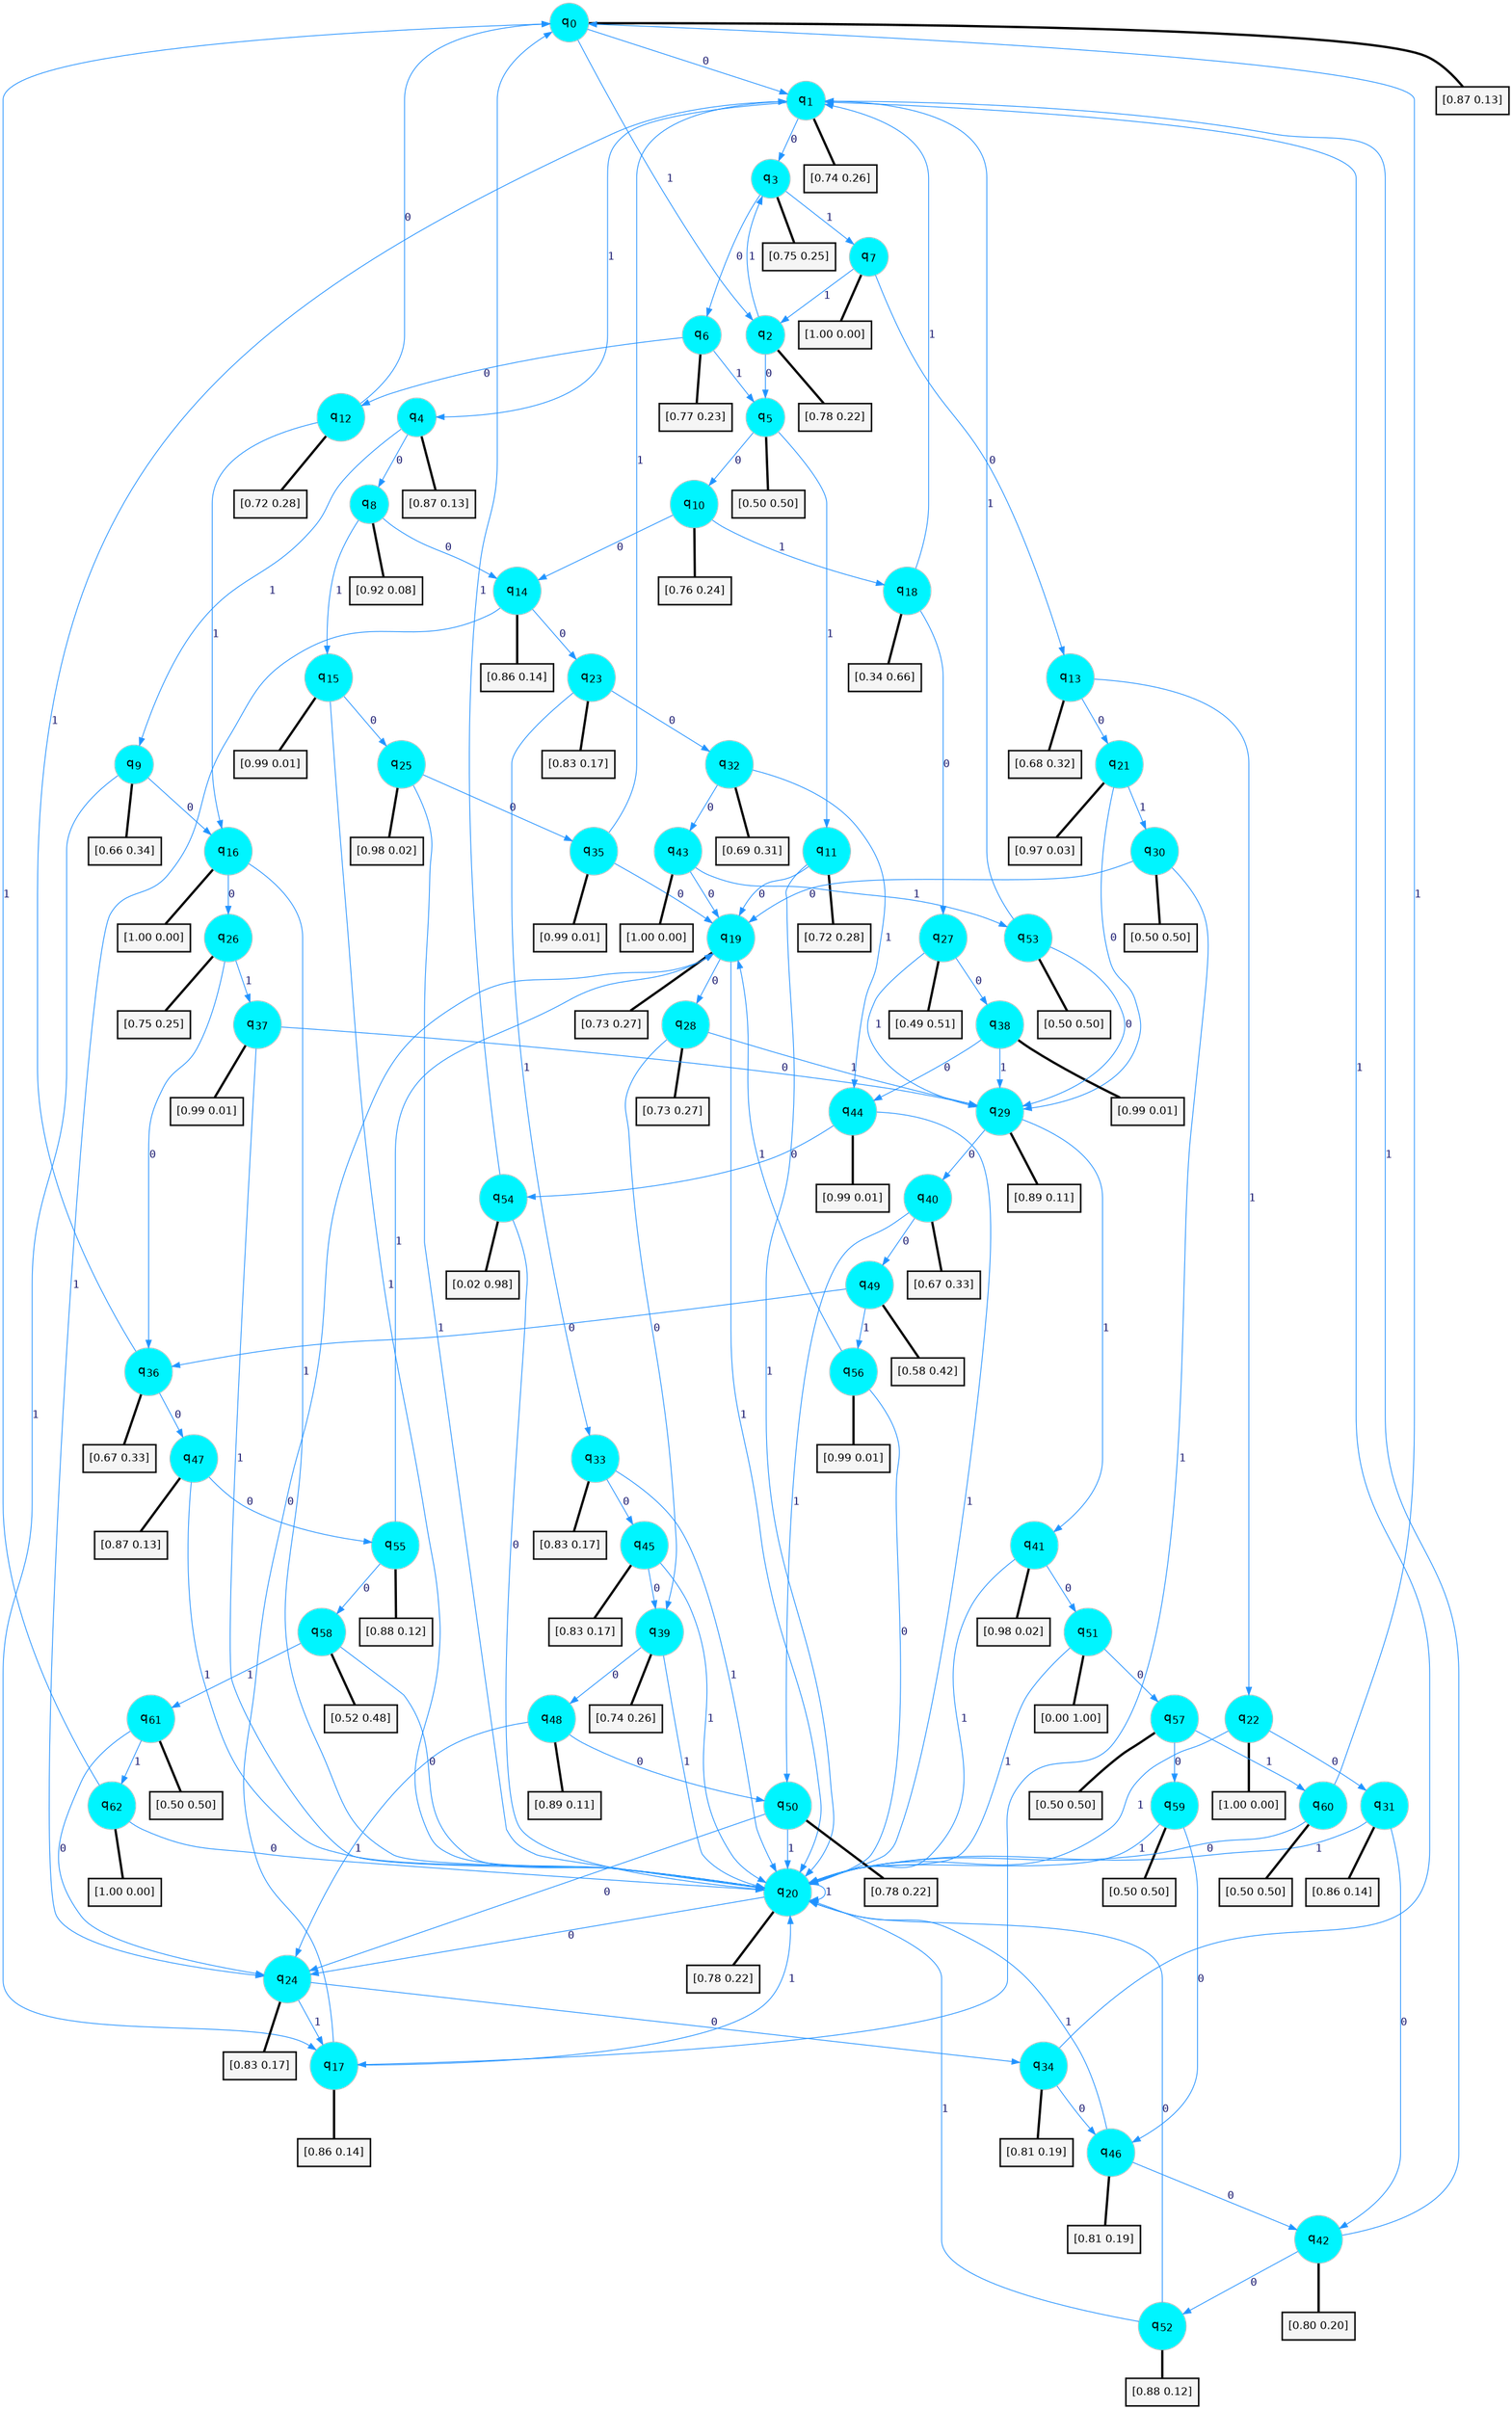 digraph G {
graph [
bgcolor=transparent, dpi=300, rankdir=TD, size="40,25"];
node [
color=gray, fillcolor=turquoise1, fontcolor=black, fontname=Helvetica, fontsize=16, fontweight=bold, shape=circle, style=filled];
edge [
arrowsize=1, color=dodgerblue1, fontcolor=midnightblue, fontname=courier, fontweight=bold, penwidth=1, style=solid, weight=20];
0[label=<q<SUB>0</SUB>>];
1[label=<q<SUB>1</SUB>>];
2[label=<q<SUB>2</SUB>>];
3[label=<q<SUB>3</SUB>>];
4[label=<q<SUB>4</SUB>>];
5[label=<q<SUB>5</SUB>>];
6[label=<q<SUB>6</SUB>>];
7[label=<q<SUB>7</SUB>>];
8[label=<q<SUB>8</SUB>>];
9[label=<q<SUB>9</SUB>>];
10[label=<q<SUB>10</SUB>>];
11[label=<q<SUB>11</SUB>>];
12[label=<q<SUB>12</SUB>>];
13[label=<q<SUB>13</SUB>>];
14[label=<q<SUB>14</SUB>>];
15[label=<q<SUB>15</SUB>>];
16[label=<q<SUB>16</SUB>>];
17[label=<q<SUB>17</SUB>>];
18[label=<q<SUB>18</SUB>>];
19[label=<q<SUB>19</SUB>>];
20[label=<q<SUB>20</SUB>>];
21[label=<q<SUB>21</SUB>>];
22[label=<q<SUB>22</SUB>>];
23[label=<q<SUB>23</SUB>>];
24[label=<q<SUB>24</SUB>>];
25[label=<q<SUB>25</SUB>>];
26[label=<q<SUB>26</SUB>>];
27[label=<q<SUB>27</SUB>>];
28[label=<q<SUB>28</SUB>>];
29[label=<q<SUB>29</SUB>>];
30[label=<q<SUB>30</SUB>>];
31[label=<q<SUB>31</SUB>>];
32[label=<q<SUB>32</SUB>>];
33[label=<q<SUB>33</SUB>>];
34[label=<q<SUB>34</SUB>>];
35[label=<q<SUB>35</SUB>>];
36[label=<q<SUB>36</SUB>>];
37[label=<q<SUB>37</SUB>>];
38[label=<q<SUB>38</SUB>>];
39[label=<q<SUB>39</SUB>>];
40[label=<q<SUB>40</SUB>>];
41[label=<q<SUB>41</SUB>>];
42[label=<q<SUB>42</SUB>>];
43[label=<q<SUB>43</SUB>>];
44[label=<q<SUB>44</SUB>>];
45[label=<q<SUB>45</SUB>>];
46[label=<q<SUB>46</SUB>>];
47[label=<q<SUB>47</SUB>>];
48[label=<q<SUB>48</SUB>>];
49[label=<q<SUB>49</SUB>>];
50[label=<q<SUB>50</SUB>>];
51[label=<q<SUB>51</SUB>>];
52[label=<q<SUB>52</SUB>>];
53[label=<q<SUB>53</SUB>>];
54[label=<q<SUB>54</SUB>>];
55[label=<q<SUB>55</SUB>>];
56[label=<q<SUB>56</SUB>>];
57[label=<q<SUB>57</SUB>>];
58[label=<q<SUB>58</SUB>>];
59[label=<q<SUB>59</SUB>>];
60[label=<q<SUB>60</SUB>>];
61[label=<q<SUB>61</SUB>>];
62[label=<q<SUB>62</SUB>>];
63[label="[0.87 0.13]", shape=box,fontcolor=black, fontname=Helvetica, fontsize=14, penwidth=2, fillcolor=whitesmoke,color=black];
64[label="[0.74 0.26]", shape=box,fontcolor=black, fontname=Helvetica, fontsize=14, penwidth=2, fillcolor=whitesmoke,color=black];
65[label="[0.78 0.22]", shape=box,fontcolor=black, fontname=Helvetica, fontsize=14, penwidth=2, fillcolor=whitesmoke,color=black];
66[label="[0.75 0.25]", shape=box,fontcolor=black, fontname=Helvetica, fontsize=14, penwidth=2, fillcolor=whitesmoke,color=black];
67[label="[0.87 0.13]", shape=box,fontcolor=black, fontname=Helvetica, fontsize=14, penwidth=2, fillcolor=whitesmoke,color=black];
68[label="[0.50 0.50]", shape=box,fontcolor=black, fontname=Helvetica, fontsize=14, penwidth=2, fillcolor=whitesmoke,color=black];
69[label="[0.77 0.23]", shape=box,fontcolor=black, fontname=Helvetica, fontsize=14, penwidth=2, fillcolor=whitesmoke,color=black];
70[label="[1.00 0.00]", shape=box,fontcolor=black, fontname=Helvetica, fontsize=14, penwidth=2, fillcolor=whitesmoke,color=black];
71[label="[0.92 0.08]", shape=box,fontcolor=black, fontname=Helvetica, fontsize=14, penwidth=2, fillcolor=whitesmoke,color=black];
72[label="[0.66 0.34]", shape=box,fontcolor=black, fontname=Helvetica, fontsize=14, penwidth=2, fillcolor=whitesmoke,color=black];
73[label="[0.76 0.24]", shape=box,fontcolor=black, fontname=Helvetica, fontsize=14, penwidth=2, fillcolor=whitesmoke,color=black];
74[label="[0.72 0.28]", shape=box,fontcolor=black, fontname=Helvetica, fontsize=14, penwidth=2, fillcolor=whitesmoke,color=black];
75[label="[0.72 0.28]", shape=box,fontcolor=black, fontname=Helvetica, fontsize=14, penwidth=2, fillcolor=whitesmoke,color=black];
76[label="[0.68 0.32]", shape=box,fontcolor=black, fontname=Helvetica, fontsize=14, penwidth=2, fillcolor=whitesmoke,color=black];
77[label="[0.86 0.14]", shape=box,fontcolor=black, fontname=Helvetica, fontsize=14, penwidth=2, fillcolor=whitesmoke,color=black];
78[label="[0.99 0.01]", shape=box,fontcolor=black, fontname=Helvetica, fontsize=14, penwidth=2, fillcolor=whitesmoke,color=black];
79[label="[1.00 0.00]", shape=box,fontcolor=black, fontname=Helvetica, fontsize=14, penwidth=2, fillcolor=whitesmoke,color=black];
80[label="[0.86 0.14]", shape=box,fontcolor=black, fontname=Helvetica, fontsize=14, penwidth=2, fillcolor=whitesmoke,color=black];
81[label="[0.34 0.66]", shape=box,fontcolor=black, fontname=Helvetica, fontsize=14, penwidth=2, fillcolor=whitesmoke,color=black];
82[label="[0.73 0.27]", shape=box,fontcolor=black, fontname=Helvetica, fontsize=14, penwidth=2, fillcolor=whitesmoke,color=black];
83[label="[0.78 0.22]", shape=box,fontcolor=black, fontname=Helvetica, fontsize=14, penwidth=2, fillcolor=whitesmoke,color=black];
84[label="[0.97 0.03]", shape=box,fontcolor=black, fontname=Helvetica, fontsize=14, penwidth=2, fillcolor=whitesmoke,color=black];
85[label="[1.00 0.00]", shape=box,fontcolor=black, fontname=Helvetica, fontsize=14, penwidth=2, fillcolor=whitesmoke,color=black];
86[label="[0.83 0.17]", shape=box,fontcolor=black, fontname=Helvetica, fontsize=14, penwidth=2, fillcolor=whitesmoke,color=black];
87[label="[0.83 0.17]", shape=box,fontcolor=black, fontname=Helvetica, fontsize=14, penwidth=2, fillcolor=whitesmoke,color=black];
88[label="[0.98 0.02]", shape=box,fontcolor=black, fontname=Helvetica, fontsize=14, penwidth=2, fillcolor=whitesmoke,color=black];
89[label="[0.75 0.25]", shape=box,fontcolor=black, fontname=Helvetica, fontsize=14, penwidth=2, fillcolor=whitesmoke,color=black];
90[label="[0.49 0.51]", shape=box,fontcolor=black, fontname=Helvetica, fontsize=14, penwidth=2, fillcolor=whitesmoke,color=black];
91[label="[0.73 0.27]", shape=box,fontcolor=black, fontname=Helvetica, fontsize=14, penwidth=2, fillcolor=whitesmoke,color=black];
92[label="[0.89 0.11]", shape=box,fontcolor=black, fontname=Helvetica, fontsize=14, penwidth=2, fillcolor=whitesmoke,color=black];
93[label="[0.50 0.50]", shape=box,fontcolor=black, fontname=Helvetica, fontsize=14, penwidth=2, fillcolor=whitesmoke,color=black];
94[label="[0.86 0.14]", shape=box,fontcolor=black, fontname=Helvetica, fontsize=14, penwidth=2, fillcolor=whitesmoke,color=black];
95[label="[0.69 0.31]", shape=box,fontcolor=black, fontname=Helvetica, fontsize=14, penwidth=2, fillcolor=whitesmoke,color=black];
96[label="[0.83 0.17]", shape=box,fontcolor=black, fontname=Helvetica, fontsize=14, penwidth=2, fillcolor=whitesmoke,color=black];
97[label="[0.81 0.19]", shape=box,fontcolor=black, fontname=Helvetica, fontsize=14, penwidth=2, fillcolor=whitesmoke,color=black];
98[label="[0.99 0.01]", shape=box,fontcolor=black, fontname=Helvetica, fontsize=14, penwidth=2, fillcolor=whitesmoke,color=black];
99[label="[0.67 0.33]", shape=box,fontcolor=black, fontname=Helvetica, fontsize=14, penwidth=2, fillcolor=whitesmoke,color=black];
100[label="[0.99 0.01]", shape=box,fontcolor=black, fontname=Helvetica, fontsize=14, penwidth=2, fillcolor=whitesmoke,color=black];
101[label="[0.99 0.01]", shape=box,fontcolor=black, fontname=Helvetica, fontsize=14, penwidth=2, fillcolor=whitesmoke,color=black];
102[label="[0.74 0.26]", shape=box,fontcolor=black, fontname=Helvetica, fontsize=14, penwidth=2, fillcolor=whitesmoke,color=black];
103[label="[0.67 0.33]", shape=box,fontcolor=black, fontname=Helvetica, fontsize=14, penwidth=2, fillcolor=whitesmoke,color=black];
104[label="[0.98 0.02]", shape=box,fontcolor=black, fontname=Helvetica, fontsize=14, penwidth=2, fillcolor=whitesmoke,color=black];
105[label="[0.80 0.20]", shape=box,fontcolor=black, fontname=Helvetica, fontsize=14, penwidth=2, fillcolor=whitesmoke,color=black];
106[label="[1.00 0.00]", shape=box,fontcolor=black, fontname=Helvetica, fontsize=14, penwidth=2, fillcolor=whitesmoke,color=black];
107[label="[0.99 0.01]", shape=box,fontcolor=black, fontname=Helvetica, fontsize=14, penwidth=2, fillcolor=whitesmoke,color=black];
108[label="[0.83 0.17]", shape=box,fontcolor=black, fontname=Helvetica, fontsize=14, penwidth=2, fillcolor=whitesmoke,color=black];
109[label="[0.81 0.19]", shape=box,fontcolor=black, fontname=Helvetica, fontsize=14, penwidth=2, fillcolor=whitesmoke,color=black];
110[label="[0.87 0.13]", shape=box,fontcolor=black, fontname=Helvetica, fontsize=14, penwidth=2, fillcolor=whitesmoke,color=black];
111[label="[0.89 0.11]", shape=box,fontcolor=black, fontname=Helvetica, fontsize=14, penwidth=2, fillcolor=whitesmoke,color=black];
112[label="[0.58 0.42]", shape=box,fontcolor=black, fontname=Helvetica, fontsize=14, penwidth=2, fillcolor=whitesmoke,color=black];
113[label="[0.78 0.22]", shape=box,fontcolor=black, fontname=Helvetica, fontsize=14, penwidth=2, fillcolor=whitesmoke,color=black];
114[label="[0.00 1.00]", shape=box,fontcolor=black, fontname=Helvetica, fontsize=14, penwidth=2, fillcolor=whitesmoke,color=black];
115[label="[0.88 0.12]", shape=box,fontcolor=black, fontname=Helvetica, fontsize=14, penwidth=2, fillcolor=whitesmoke,color=black];
116[label="[0.50 0.50]", shape=box,fontcolor=black, fontname=Helvetica, fontsize=14, penwidth=2, fillcolor=whitesmoke,color=black];
117[label="[0.02 0.98]", shape=box,fontcolor=black, fontname=Helvetica, fontsize=14, penwidth=2, fillcolor=whitesmoke,color=black];
118[label="[0.88 0.12]", shape=box,fontcolor=black, fontname=Helvetica, fontsize=14, penwidth=2, fillcolor=whitesmoke,color=black];
119[label="[0.99 0.01]", shape=box,fontcolor=black, fontname=Helvetica, fontsize=14, penwidth=2, fillcolor=whitesmoke,color=black];
120[label="[0.50 0.50]", shape=box,fontcolor=black, fontname=Helvetica, fontsize=14, penwidth=2, fillcolor=whitesmoke,color=black];
121[label="[0.52 0.48]", shape=box,fontcolor=black, fontname=Helvetica, fontsize=14, penwidth=2, fillcolor=whitesmoke,color=black];
122[label="[0.50 0.50]", shape=box,fontcolor=black, fontname=Helvetica, fontsize=14, penwidth=2, fillcolor=whitesmoke,color=black];
123[label="[0.50 0.50]", shape=box,fontcolor=black, fontname=Helvetica, fontsize=14, penwidth=2, fillcolor=whitesmoke,color=black];
124[label="[0.50 0.50]", shape=box,fontcolor=black, fontname=Helvetica, fontsize=14, penwidth=2, fillcolor=whitesmoke,color=black];
125[label="[1.00 0.00]", shape=box,fontcolor=black, fontname=Helvetica, fontsize=14, penwidth=2, fillcolor=whitesmoke,color=black];
0->1 [label=0];
0->2 [label=1];
0->63 [arrowhead=none, penwidth=3,color=black];
1->3 [label=0];
1->4 [label=1];
1->64 [arrowhead=none, penwidth=3,color=black];
2->5 [label=0];
2->3 [label=1];
2->65 [arrowhead=none, penwidth=3,color=black];
3->6 [label=0];
3->7 [label=1];
3->66 [arrowhead=none, penwidth=3,color=black];
4->8 [label=0];
4->9 [label=1];
4->67 [arrowhead=none, penwidth=3,color=black];
5->10 [label=0];
5->11 [label=1];
5->68 [arrowhead=none, penwidth=3,color=black];
6->12 [label=0];
6->5 [label=1];
6->69 [arrowhead=none, penwidth=3,color=black];
7->13 [label=0];
7->2 [label=1];
7->70 [arrowhead=none, penwidth=3,color=black];
8->14 [label=0];
8->15 [label=1];
8->71 [arrowhead=none, penwidth=3,color=black];
9->16 [label=0];
9->17 [label=1];
9->72 [arrowhead=none, penwidth=3,color=black];
10->14 [label=0];
10->18 [label=1];
10->73 [arrowhead=none, penwidth=3,color=black];
11->19 [label=0];
11->20 [label=1];
11->74 [arrowhead=none, penwidth=3,color=black];
12->0 [label=0];
12->16 [label=1];
12->75 [arrowhead=none, penwidth=3,color=black];
13->21 [label=0];
13->22 [label=1];
13->76 [arrowhead=none, penwidth=3,color=black];
14->23 [label=0];
14->24 [label=1];
14->77 [arrowhead=none, penwidth=3,color=black];
15->25 [label=0];
15->20 [label=1];
15->78 [arrowhead=none, penwidth=3,color=black];
16->26 [label=0];
16->20 [label=1];
16->79 [arrowhead=none, penwidth=3,color=black];
17->19 [label=0];
17->20 [label=1];
17->80 [arrowhead=none, penwidth=3,color=black];
18->27 [label=0];
18->1 [label=1];
18->81 [arrowhead=none, penwidth=3,color=black];
19->28 [label=0];
19->20 [label=1];
19->82 [arrowhead=none, penwidth=3,color=black];
20->24 [label=0];
20->20 [label=1];
20->83 [arrowhead=none, penwidth=3,color=black];
21->29 [label=0];
21->30 [label=1];
21->84 [arrowhead=none, penwidth=3,color=black];
22->31 [label=0];
22->20 [label=1];
22->85 [arrowhead=none, penwidth=3,color=black];
23->32 [label=0];
23->33 [label=1];
23->86 [arrowhead=none, penwidth=3,color=black];
24->34 [label=0];
24->17 [label=1];
24->87 [arrowhead=none, penwidth=3,color=black];
25->35 [label=0];
25->20 [label=1];
25->88 [arrowhead=none, penwidth=3,color=black];
26->36 [label=0];
26->37 [label=1];
26->89 [arrowhead=none, penwidth=3,color=black];
27->38 [label=0];
27->29 [label=1];
27->90 [arrowhead=none, penwidth=3,color=black];
28->39 [label=0];
28->29 [label=1];
28->91 [arrowhead=none, penwidth=3,color=black];
29->40 [label=0];
29->41 [label=1];
29->92 [arrowhead=none, penwidth=3,color=black];
30->19 [label=0];
30->17 [label=1];
30->93 [arrowhead=none, penwidth=3,color=black];
31->42 [label=0];
31->20 [label=1];
31->94 [arrowhead=none, penwidth=3,color=black];
32->43 [label=0];
32->44 [label=1];
32->95 [arrowhead=none, penwidth=3,color=black];
33->45 [label=0];
33->20 [label=1];
33->96 [arrowhead=none, penwidth=3,color=black];
34->46 [label=0];
34->1 [label=1];
34->97 [arrowhead=none, penwidth=3,color=black];
35->19 [label=0];
35->1 [label=1];
35->98 [arrowhead=none, penwidth=3,color=black];
36->47 [label=0];
36->1 [label=1];
36->99 [arrowhead=none, penwidth=3,color=black];
37->29 [label=0];
37->20 [label=1];
37->100 [arrowhead=none, penwidth=3,color=black];
38->44 [label=0];
38->29 [label=1];
38->101 [arrowhead=none, penwidth=3,color=black];
39->48 [label=0];
39->20 [label=1];
39->102 [arrowhead=none, penwidth=3,color=black];
40->49 [label=0];
40->50 [label=1];
40->103 [arrowhead=none, penwidth=3,color=black];
41->51 [label=0];
41->20 [label=1];
41->104 [arrowhead=none, penwidth=3,color=black];
42->52 [label=0];
42->1 [label=1];
42->105 [arrowhead=none, penwidth=3,color=black];
43->19 [label=0];
43->53 [label=1];
43->106 [arrowhead=none, penwidth=3,color=black];
44->54 [label=0];
44->20 [label=1];
44->107 [arrowhead=none, penwidth=3,color=black];
45->39 [label=0];
45->20 [label=1];
45->108 [arrowhead=none, penwidth=3,color=black];
46->42 [label=0];
46->20 [label=1];
46->109 [arrowhead=none, penwidth=3,color=black];
47->55 [label=0];
47->20 [label=1];
47->110 [arrowhead=none, penwidth=3,color=black];
48->50 [label=0];
48->24 [label=1];
48->111 [arrowhead=none, penwidth=3,color=black];
49->36 [label=0];
49->56 [label=1];
49->112 [arrowhead=none, penwidth=3,color=black];
50->24 [label=0];
50->20 [label=1];
50->113 [arrowhead=none, penwidth=3,color=black];
51->57 [label=0];
51->20 [label=1];
51->114 [arrowhead=none, penwidth=3,color=black];
52->20 [label=0];
52->20 [label=1];
52->115 [arrowhead=none, penwidth=3,color=black];
53->29 [label=0];
53->1 [label=1];
53->116 [arrowhead=none, penwidth=3,color=black];
54->20 [label=0];
54->0 [label=1];
54->117 [arrowhead=none, penwidth=3,color=black];
55->58 [label=0];
55->19 [label=1];
55->118 [arrowhead=none, penwidth=3,color=black];
56->20 [label=0];
56->19 [label=1];
56->119 [arrowhead=none, penwidth=3,color=black];
57->59 [label=0];
57->60 [label=1];
57->120 [arrowhead=none, penwidth=3,color=black];
58->20 [label=0];
58->61 [label=1];
58->121 [arrowhead=none, penwidth=3,color=black];
59->46 [label=0];
59->20 [label=1];
59->122 [arrowhead=none, penwidth=3,color=black];
60->20 [label=0];
60->0 [label=1];
60->123 [arrowhead=none, penwidth=3,color=black];
61->24 [label=0];
61->62 [label=1];
61->124 [arrowhead=none, penwidth=3,color=black];
62->20 [label=0];
62->0 [label=1];
62->125 [arrowhead=none, penwidth=3,color=black];
}
